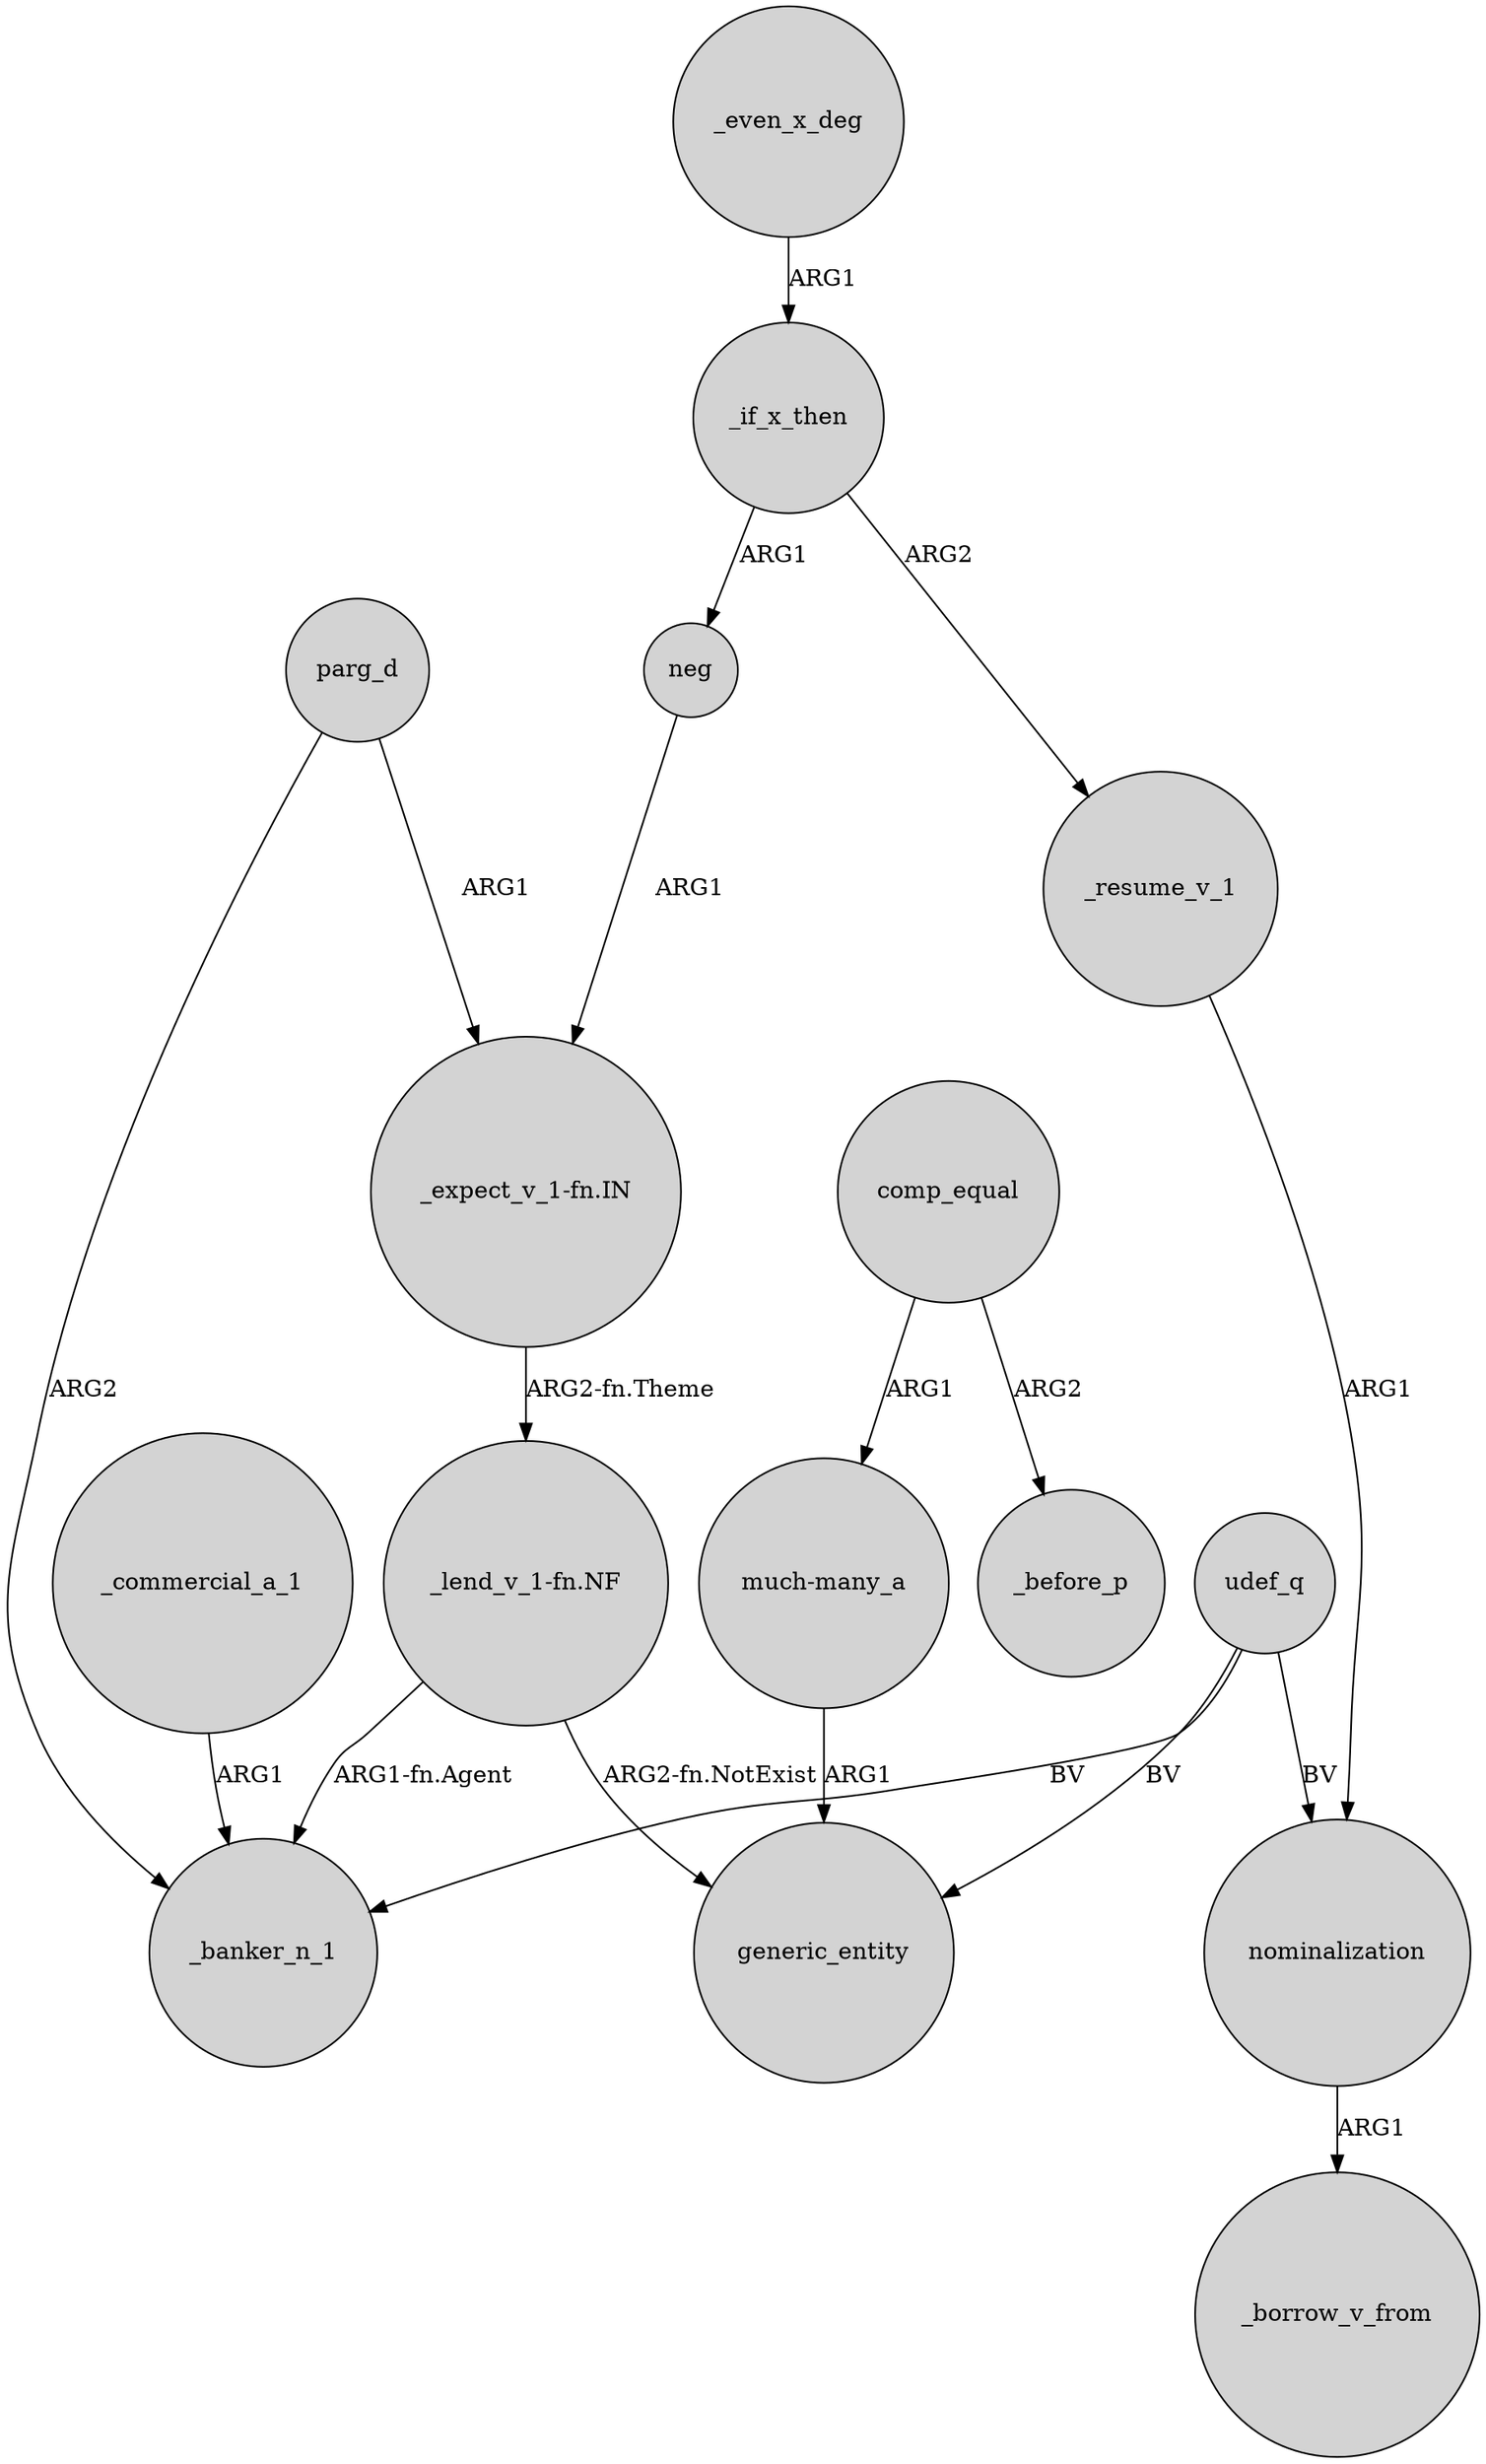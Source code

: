 digraph {
	node [shape=circle style=filled]
	nominalization -> _borrow_v_from [label=ARG1]
	_commercial_a_1 -> _banker_n_1 [label=ARG1]
	parg_d -> _banker_n_1 [label=ARG2]
	"_lend_v_1-fn.NF" -> generic_entity [label="ARG2-fn.NotExist"]
	comp_equal -> "much-many_a" [label=ARG1]
	"_lend_v_1-fn.NF" -> _banker_n_1 [label="ARG1-fn.Agent"]
	_resume_v_1 -> nominalization [label=ARG1]
	_if_x_then -> neg [label=ARG1]
	"_expect_v_1-fn.IN" -> "_lend_v_1-fn.NF" [label="ARG2-fn.Theme"]
	udef_q -> generic_entity [label=BV]
	udef_q -> _banker_n_1 [label=BV]
	parg_d -> "_expect_v_1-fn.IN" [label=ARG1]
	_if_x_then -> _resume_v_1 [label=ARG2]
	"much-many_a" -> generic_entity [label=ARG1]
	neg -> "_expect_v_1-fn.IN" [label=ARG1]
	udef_q -> nominalization [label=BV]
	comp_equal -> _before_p [label=ARG2]
	_even_x_deg -> _if_x_then [label=ARG1]
}
